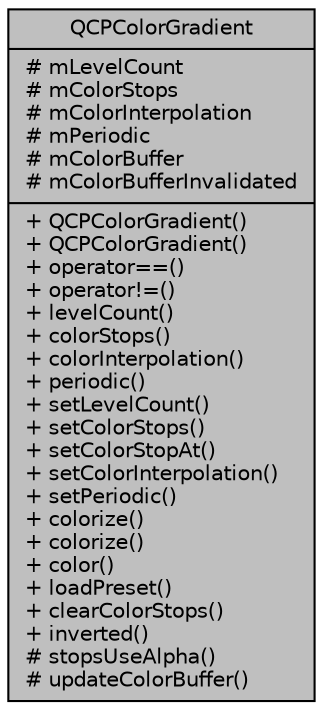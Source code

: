 digraph "QCPColorGradient"
{
  edge [fontname="Helvetica",fontsize="10",labelfontname="Helvetica",labelfontsize="10"];
  node [fontname="Helvetica",fontsize="10",shape=record];
  Node1 [label="{QCPColorGradient\n|# mLevelCount\l# mColorStops\l# mColorInterpolation\l# mPeriodic\l# mColorBuffer\l# mColorBufferInvalidated\l|+ QCPColorGradient()\l+ QCPColorGradient()\l+ operator==()\l+ operator!=()\l+ levelCount()\l+ colorStops()\l+ colorInterpolation()\l+ periodic()\l+ setLevelCount()\l+ setColorStops()\l+ setColorStopAt()\l+ setColorInterpolation()\l+ setPeriodic()\l+ colorize()\l+ colorize()\l+ color()\l+ loadPreset()\l+ clearColorStops()\l+ inverted()\l# stopsUseAlpha()\l# updateColorBuffer()\l}",height=0.2,width=0.4,color="black", fillcolor="grey75", style="filled", fontcolor="black"];
}
